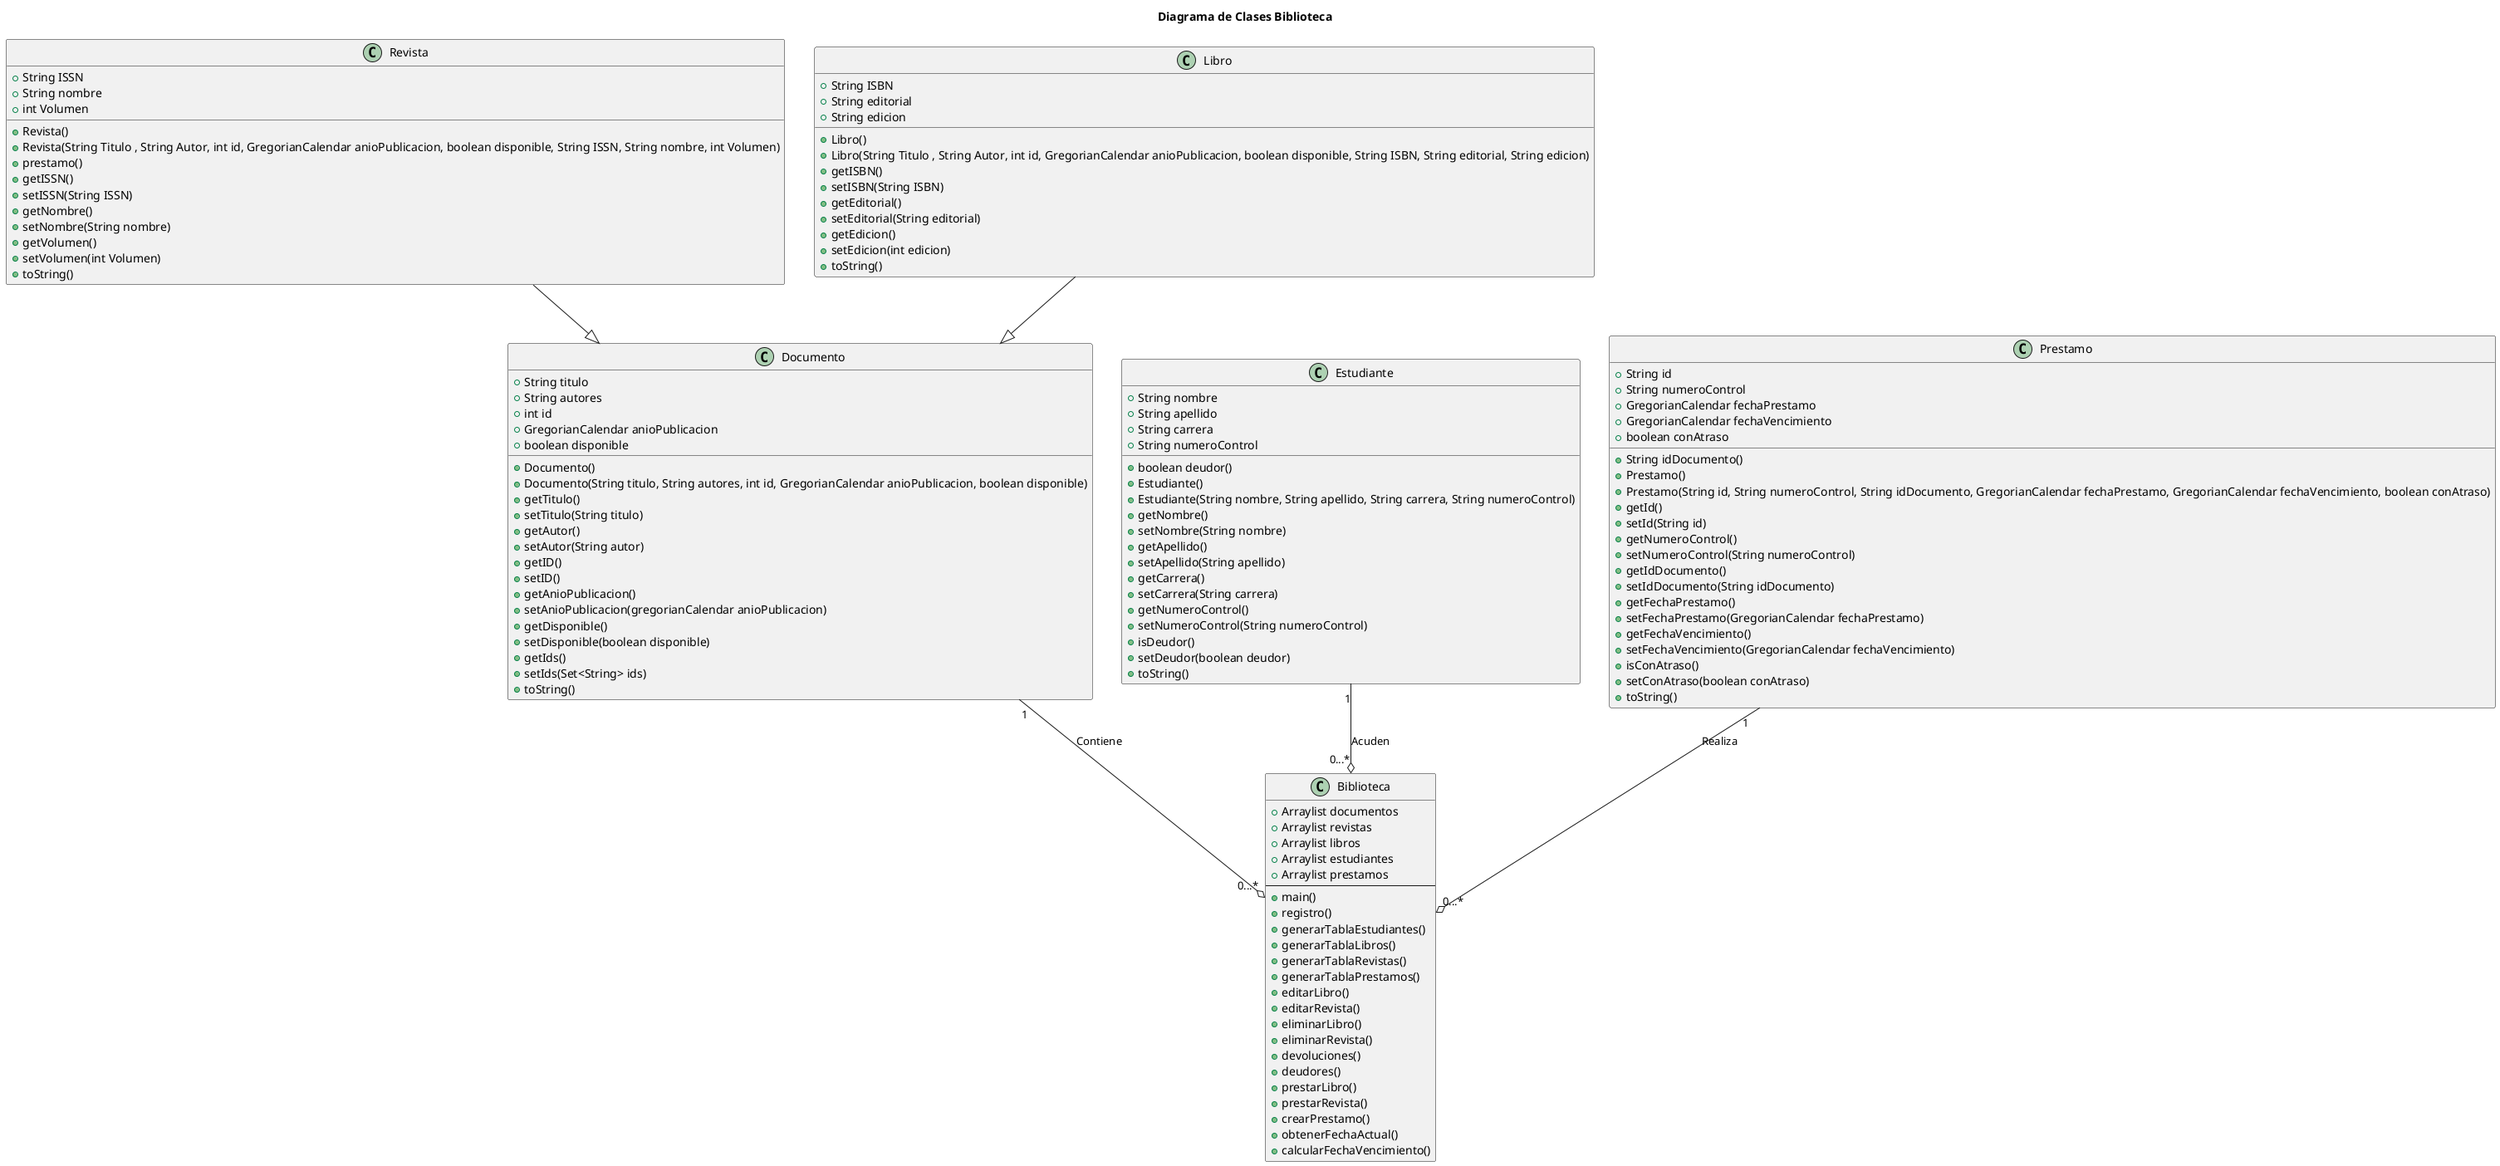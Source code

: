 @startuml Bibiblioteca
Revista --|> Documento
Libro --|> Documento
Documento "1" --o "0...*"Biblioteca : Contiene
Estudiante "1"--o "0...*"Biblioteca : Acuden
Prestamo "1"--o "0...*"Biblioteca : Realiza
title
Diagrama de Clases Biblioteca
end title



class Biblioteca{
/' 
    // Esto es un comentario de bloque
    // proximos codigos
'/
    + Arraylist documentos
    + Arraylist revistas
    + Arraylist libros
    + Arraylist estudiantes
    + Arraylist prestamos
    ---
    + main()
    + registro()
    + generarTablaEstudiantes()
    + generarTablaLibros()
    + generarTablaRevistas()
    + generarTablaPrestamos()
    + editarLibro()
    + editarRevista()
    + eliminarLibro()
    + eliminarRevista()
    + devoluciones()
    + deudores()
    + prestarLibro()
    + prestarRevista()
    + crearPrestamo()
    + obtenerFechaActual()
    + calcularFechaVencimiento()
/'
    //proximos metodos
'/
}

class Documento{
    'Atributos
    + String titulo 
    + String autores
    + int id 
    + GregorianCalendar anioPublicacion
    + boolean disponible
    'Metodos
    + Documento()
    + Documento(String titulo, String autores, int id, GregorianCalendar anioPublicacion, boolean disponible)
    + getTitulo()
    + setTitulo(String titulo)
    + getAutor()
    + setAutor(String autor)
    + getID()
    + setID()
    + getAnioPublicacion()
    + setAnioPublicacion(gregorianCalendar anioPublicacion)
    + getDisponible()
    + setDisponible(boolean disponible)
    + getIds()
    + setIds(Set<String> ids)
    + toString()
}   

class Revista{
    'Atributos
    + String ISSN
    + String nombre
    + int Volumen
    'Metodos
    + Revista()
    + Revista(String Titulo , String Autor, int id, GregorianCalendar anioPublicacion, boolean disponible, String ISSN, String nombre, int Volumen)
    + prestamo()
    + getISSN()
    + setISSN(String ISSN)
    + getNombre()
    + setNombre(String nombre)
    + getVolumen()
    + setVolumen(int Volumen)
    + toString()
    
}

class Libro{
    'Atributos
    + String ISBN
    + String editorial
    + String edicion
    'Metodos
    + Libro()
    + Libro(String Titulo , String Autor, int id, GregorianCalendar anioPublicacion, boolean disponible, String ISBN, String editorial, String edicion)
    + getISBN()
    + setISBN(String ISBN)
    + getEditorial()
    + setEditorial(String editorial)
    + getEdicion()
    + setEdicion(int edicion)
    + toString()
}
class Estudiante{
    'Atributos
    + String nombre
    + String apellido
    + String carrera 
    + String numeroControl
    + boolean deudor()
    'Metodos
    + Estudiante()
    + Estudiante(String nombre, String apellido, String carrera, String numeroControl)
    + getNombre()
    + setNombre(String nombre)
    + getApellido()
    + setApellido(String apellido)
    + getCarrera()
    + setCarrera(String carrera)
    + getNumeroControl()
    + setNumeroControl(String numeroControl)
    + isDeudor()
    + setDeudor(boolean deudor)
    + toString()
}

class Prestamo{
    'Atributos
    + String id
    + String numeroControl
    + String idDocumento()
    + GregorianCalendar fechaPrestamo
    + GregorianCalendar fechaVencimiento
    + boolean conAtraso
    'Metodos
    + Prestamo()
    + Prestamo(String id, String numeroControl, String idDocumento, GregorianCalendar fechaPrestamo, GregorianCalendar fechaVencimiento, boolean conAtraso)
    + getId()
    + setId(String id)
    + getNumeroControl()
    + setNumeroControl(String numeroControl)
    + getIdDocumento()
    + setIdDocumento(String idDocumento)
    + getFechaPrestamo()
    + setFechaPrestamo(GregorianCalendar fechaPrestamo)
    + getFechaVencimiento()
    + setFechaVencimiento(GregorianCalendar fechaVencimiento)
    + isConAtraso()
    + setConAtraso(boolean conAtraso)
    + toString()    
}

@enduml